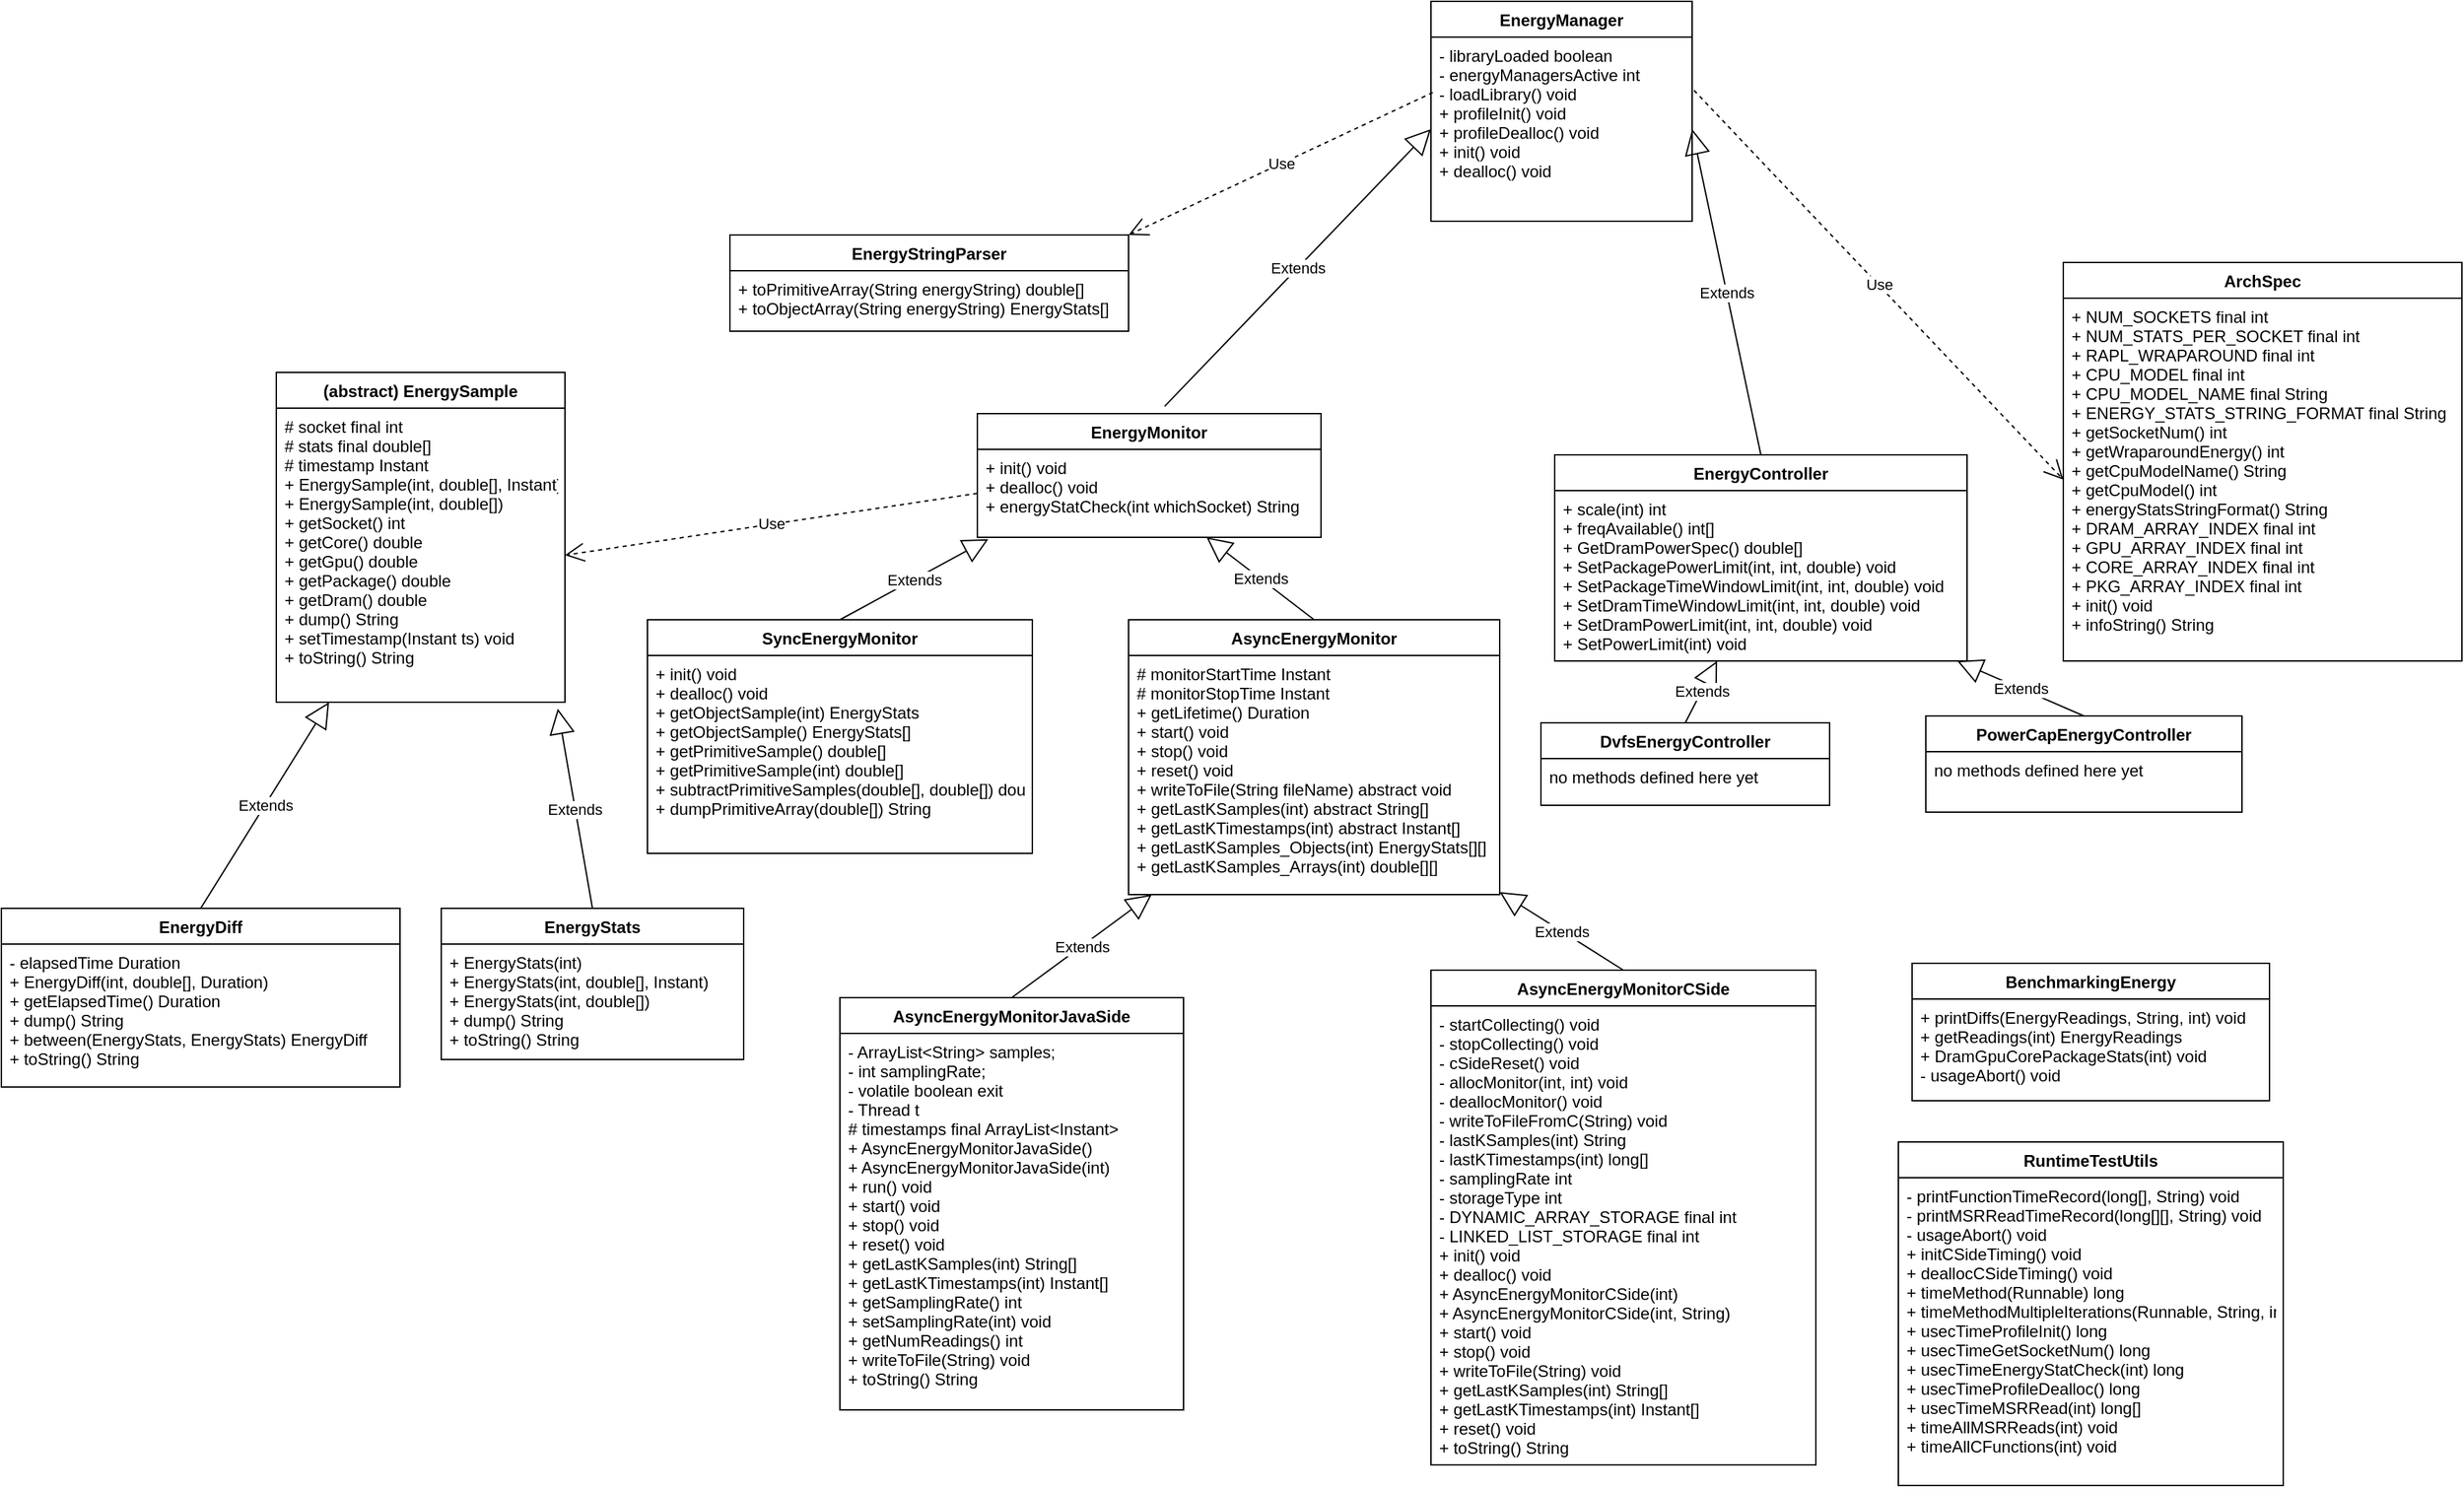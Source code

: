 <mxfile version="13.9.9" type="device"><diagram id="SWYuAJsC5Fxf3kD8A4OY" name="Page-1"><mxGraphModel dx="2267" dy="2472" grid="1" gridSize="10" guides="1" tooltips="1" connect="1" arrows="1" fold="1" page="1" pageScale="1" pageWidth="850" pageHeight="1100" math="0" shadow="0"><root><mxCell id="0"/><mxCell id="1" parent="0"/><mxCell id="7kxP93CL7IVJKFnhVBrm-5" value="SyncEnergyMonitor" style="swimlane;fontStyle=1;align=center;verticalAlign=top;childLayout=stackLayout;horizontal=1;startSize=26;horizontalStack=0;resizeParent=1;resizeParentMax=0;resizeLast=0;collapsible=1;marginBottom=0;" vertex="1" parent="1"><mxGeometry x="750" y="390" width="280" height="170" as="geometry"/></mxCell><mxCell id="7kxP93CL7IVJKFnhVBrm-6" value="+ init() void &#10;+ dealloc() void &#10;+ getObjectSample(int) EnergyStats &#10;+ getObjectSample() EnergyStats[] &#10;+ getPrimitiveSample() double[] &#10;+ getPrimitiveSample(int) double[] &#10;+ subtractPrimitiveSamples(double[], double[]) double[] &#10;+ dumpPrimitiveArray(double[]) String &#10; &#10;" style="text;strokeColor=none;fillColor=none;align=left;verticalAlign=top;spacingLeft=4;spacingRight=4;overflow=hidden;rotatable=0;points=[[0,0.5],[1,0.5]];portConstraint=eastwest;direction=west;" vertex="1" parent="7kxP93CL7IVJKFnhVBrm-5"><mxGeometry y="26" width="280" height="144" as="geometry"/></mxCell><mxCell id="7kxP93CL7IVJKFnhVBrm-11" value="RuntimeTestUtils" style="swimlane;fontStyle=1;align=center;verticalAlign=top;childLayout=stackLayout;horizontal=1;startSize=26;horizontalStack=0;resizeParent=1;resizeParentMax=0;resizeLast=0;collapsible=1;marginBottom=0;" vertex="1" parent="1"><mxGeometry x="1660" y="770" width="280" height="250" as="geometry"/></mxCell><mxCell id="7kxP93CL7IVJKFnhVBrm-12" value="- printFunctionTimeRecord(long[], String) void &#10;- printMSRReadTimeRecord(long[][], String) void &#10;- usageAbort() void &#10;+ initCSideTiming() void &#10;+ deallocCSideTiming() void &#10;+ timeMethod(Runnable) long &#10;+ timeMethodMultipleIterations(Runnable, String, int) void &#10;+ usecTimeProfileInit() long &#10;+ usecTimeGetSocketNum() long &#10;+ usecTimeEnergyStatCheck(int) long &#10;+ usecTimeProfileDealloc() long &#10;+ usecTimeMSRRead(int) long[] &#10;+ timeAllMSRReads(int) void &#10;+ timeAllCFunctions(int) void &#10;" style="text;strokeColor=none;fillColor=none;align=left;verticalAlign=top;spacingLeft=4;spacingRight=4;overflow=hidden;rotatable=0;points=[[0,0.5],[1,0.5]];portConstraint=eastwest;direction=west;" vertex="1" parent="7kxP93CL7IVJKFnhVBrm-11"><mxGeometry y="26" width="280" height="224" as="geometry"/></mxCell><mxCell id="7kxP93CL7IVJKFnhVBrm-14" value="PowerCapEnergyController" style="swimlane;fontStyle=1;align=center;verticalAlign=top;childLayout=stackLayout;horizontal=1;startSize=26;horizontalStack=0;resizeParent=1;resizeParentMax=0;resizeLast=0;collapsible=1;marginBottom=0;" vertex="1" parent="1"><mxGeometry x="1680" y="460" width="230" height="70" as="geometry"/></mxCell><mxCell id="7kxP93CL7IVJKFnhVBrm-15" value="no methods defined here yet &#10;" style="text;strokeColor=none;fillColor=none;align=left;verticalAlign=top;spacingLeft=4;spacingRight=4;overflow=hidden;rotatable=0;points=[[0,0.5],[1,0.5]];portConstraint=eastwest;direction=west;" vertex="1" parent="7kxP93CL7IVJKFnhVBrm-14"><mxGeometry y="26" width="230" height="44" as="geometry"/></mxCell><mxCell id="7kxP93CL7IVJKFnhVBrm-16" value="EnergyStringParser" style="swimlane;fontStyle=1;align=center;verticalAlign=top;childLayout=stackLayout;horizontal=1;startSize=26;horizontalStack=0;resizeParent=1;resizeParentMax=0;resizeLast=0;collapsible=1;marginBottom=0;" vertex="1" parent="1"><mxGeometry x="810" y="110" width="290" height="70" as="geometry"/></mxCell><mxCell id="7kxP93CL7IVJKFnhVBrm-17" value="+ toPrimitiveArray(String energyString) double[]&#10;+ toObjectArray(String energyString) EnergyStats[]" style="text;strokeColor=none;fillColor=none;align=left;verticalAlign=top;spacingLeft=4;spacingRight=4;overflow=hidden;rotatable=0;points=[[0,0.5],[1,0.5]];portConstraint=eastwest;direction=west;" vertex="1" parent="7kxP93CL7IVJKFnhVBrm-16"><mxGeometry y="26" width="290" height="44" as="geometry"/></mxCell><mxCell id="7kxP93CL7IVJKFnhVBrm-18" value="EnergyStats" style="swimlane;fontStyle=1;align=center;verticalAlign=top;childLayout=stackLayout;horizontal=1;startSize=26;horizontalStack=0;resizeParent=1;resizeParentMax=0;resizeLast=0;collapsible=1;marginBottom=0;" vertex="1" parent="1"><mxGeometry x="600" y="600" width="220" height="110" as="geometry"/></mxCell><mxCell id="7kxP93CL7IVJKFnhVBrm-19" value="+ EnergyStats(int)&#10;+ EnergyStats(int, double[], Instant)&#10;+ EnergyStats(int, double[])&#10;+ dump() String &#10;+ toString() String" style="text;strokeColor=none;fillColor=none;align=left;verticalAlign=top;spacingLeft=4;spacingRight=4;overflow=hidden;rotatable=0;points=[[0,0.5],[1,0.5]];portConstraint=eastwest;direction=west;" vertex="1" parent="7kxP93CL7IVJKFnhVBrm-18"><mxGeometry y="26" width="220" height="84" as="geometry"/></mxCell><mxCell id="7kxP93CL7IVJKFnhVBrm-20" value="(abstract) EnergySample" style="swimlane;fontStyle=1;align=center;verticalAlign=top;childLayout=stackLayout;horizontal=1;startSize=26;horizontalStack=0;resizeParent=1;resizeParentMax=0;resizeLast=0;collapsible=1;marginBottom=0;" vertex="1" parent="1"><mxGeometry x="480" y="210" width="210" height="240" as="geometry"/></mxCell><mxCell id="7kxP93CL7IVJKFnhVBrm-21" value="# socket final int &#10;# stats final double[]&#10;# timestamp Instant &#10;+ EnergySample(int, double[], Instant) &#10;+ EnergySample(int, double[]) &#10;+ getSocket() int &#10;+ getCore() double &#10;+ getGpu() double &#10;+ getPackage() double &#10;+ getDram() double  &#10;+ dump() String &#10;+ setTimestamp(Instant ts) void &#10;+ toString() String" style="text;strokeColor=none;fillColor=none;align=left;verticalAlign=top;spacingLeft=4;spacingRight=4;overflow=hidden;rotatable=0;points=[[0,0.5],[1,0.5]];portConstraint=eastwest;direction=west;" vertex="1" parent="7kxP93CL7IVJKFnhVBrm-20"><mxGeometry y="26" width="210" height="214" as="geometry"/></mxCell><mxCell id="7kxP93CL7IVJKFnhVBrm-22" value="EnergyMonitor" style="swimlane;fontStyle=1;align=center;verticalAlign=top;childLayout=stackLayout;horizontal=1;startSize=26;horizontalStack=0;resizeParent=1;resizeParentMax=0;resizeLast=0;collapsible=1;marginBottom=0;" vertex="1" parent="1"><mxGeometry x="990" y="240" width="250" height="90" as="geometry"/></mxCell><mxCell id="7kxP93CL7IVJKFnhVBrm-23" value="+ init() void&#10;+ dealloc() void&#10;+ energyStatCheck(int whichSocket) String " style="text;strokeColor=none;fillColor=none;align=left;verticalAlign=top;spacingLeft=4;spacingRight=4;overflow=hidden;rotatable=0;points=[[0,0.5],[1,0.5]];portConstraint=eastwest;direction=west;" vertex="1" parent="7kxP93CL7IVJKFnhVBrm-22"><mxGeometry y="26" width="250" height="64" as="geometry"/></mxCell><mxCell id="7kxP93CL7IVJKFnhVBrm-24" value="EnergyManager" style="swimlane;fontStyle=1;align=center;verticalAlign=top;childLayout=stackLayout;horizontal=1;startSize=26;horizontalStack=0;resizeParent=1;resizeParentMax=0;resizeLast=0;collapsible=1;marginBottom=0;" vertex="1" parent="1"><mxGeometry x="1320" y="-60" width="190" height="160" as="geometry"/></mxCell><mxCell id="7kxP93CL7IVJKFnhVBrm-25" value="- libraryLoaded boolean&#10;- energyManagersActive int &#10;- loadLibrary() void &#10;+ profileInit() void &#10;+ profileDealloc() void &#10;+ init() void &#10;+ dealloc() void " style="text;strokeColor=none;fillColor=none;align=left;verticalAlign=top;spacingLeft=4;spacingRight=4;overflow=hidden;rotatable=0;points=[[0,0.5],[1,0.5]];portConstraint=eastwest;direction=west;" vertex="1" parent="7kxP93CL7IVJKFnhVBrm-24"><mxGeometry y="26" width="190" height="134" as="geometry"/></mxCell><mxCell id="7kxP93CL7IVJKFnhVBrm-26" value="EnergyDiff" style="swimlane;fontStyle=1;align=center;verticalAlign=top;childLayout=stackLayout;horizontal=1;startSize=26;horizontalStack=0;resizeParent=1;resizeParentMax=0;resizeLast=0;collapsible=1;marginBottom=0;" vertex="1" parent="1"><mxGeometry x="280" y="600" width="290" height="130" as="geometry"/></mxCell><mxCell id="7kxP93CL7IVJKFnhVBrm-27" value="- elapsedTime Duration &#10;+ EnergyDiff(int, double[], Duration) &#10;+ getElapsedTime() Duration &#10;+ dump() String &#10;+ between(EnergyStats, EnergyStats) EnergyDiff &#10;+ toString() String " style="text;strokeColor=none;fillColor=none;align=left;verticalAlign=top;spacingLeft=4;spacingRight=4;overflow=hidden;rotatable=0;points=[[0,0.5],[1,0.5]];portConstraint=eastwest;direction=west;" vertex="1" parent="7kxP93CL7IVJKFnhVBrm-26"><mxGeometry y="26" width="290" height="104" as="geometry"/></mxCell><mxCell id="7kxP93CL7IVJKFnhVBrm-28" value="EnergyController" style="swimlane;fontStyle=1;align=center;verticalAlign=top;childLayout=stackLayout;horizontal=1;startSize=26;horizontalStack=0;resizeParent=1;resizeParentMax=0;resizeLast=0;collapsible=1;marginBottom=0;" vertex="1" parent="1"><mxGeometry x="1410" y="270" width="300" height="150" as="geometry"/></mxCell><mxCell id="7kxP93CL7IVJKFnhVBrm-29" value="+ scale(int) int &#10;+ freqAvailable() int[] &#10;+ GetDramPowerSpec() double[] &#10;+ SetPackagePowerLimit(int, int, double) void &#10;+ SetPackageTimeWindowLimit(int, int, double) void &#10;+ SetDramTimeWindowLimit(int, int, double) void &#10;+ SetDramPowerLimit(int, int, double) void &#10;+ SetPowerLimit(int) void &#10;" style="text;strokeColor=none;fillColor=none;align=left;verticalAlign=top;spacingLeft=4;spacingRight=4;overflow=hidden;rotatable=0;points=[[0,0.5],[1,0.5]];portConstraint=eastwest;direction=west;" vertex="1" parent="7kxP93CL7IVJKFnhVBrm-28"><mxGeometry y="26" width="300" height="124" as="geometry"/></mxCell><mxCell id="7kxP93CL7IVJKFnhVBrm-30" value="DvfsEnergyController" style="swimlane;fontStyle=1;align=center;verticalAlign=top;childLayout=stackLayout;horizontal=1;startSize=26;horizontalStack=0;resizeParent=1;resizeParentMax=0;resizeLast=0;collapsible=1;marginBottom=0;" vertex="1" parent="1"><mxGeometry x="1400" y="465" width="210" height="60" as="geometry"/></mxCell><mxCell id="7kxP93CL7IVJKFnhVBrm-31" value="no methods defined here yet" style="text;strokeColor=none;fillColor=none;align=left;verticalAlign=top;spacingLeft=4;spacingRight=4;overflow=hidden;rotatable=0;points=[[0,0.5],[1,0.5]];portConstraint=eastwest;direction=west;" vertex="1" parent="7kxP93CL7IVJKFnhVBrm-30"><mxGeometry y="26" width="210" height="34" as="geometry"/></mxCell><mxCell id="7kxP93CL7IVJKFnhVBrm-32" value="BenchmarkingEnergy" style="swimlane;fontStyle=1;align=center;verticalAlign=top;childLayout=stackLayout;horizontal=1;startSize=26;horizontalStack=0;resizeParent=1;resizeParentMax=0;resizeLast=0;collapsible=1;marginBottom=0;" vertex="1" parent="1"><mxGeometry x="1670" y="640" width="260" height="100" as="geometry"/></mxCell><mxCell id="7kxP93CL7IVJKFnhVBrm-33" value="+ printDiffs(EnergyReadings, String, int) void&#10;+ getReadings(int) EnergyReadings &#10;+ DramGpuCorePackageStats(int) void &#10;- usageAbort() void&#10;" style="text;strokeColor=none;fillColor=none;align=left;verticalAlign=top;spacingLeft=4;spacingRight=4;overflow=hidden;rotatable=0;points=[[0,0.5],[1,0.5]];portConstraint=eastwest;direction=west;" vertex="1" parent="7kxP93CL7IVJKFnhVBrm-32"><mxGeometry y="26" width="260" height="74" as="geometry"/></mxCell><mxCell id="7kxP93CL7IVJKFnhVBrm-34" value="AsyncEnergyMonitorJavaSide" style="swimlane;fontStyle=1;align=center;verticalAlign=top;childLayout=stackLayout;horizontal=1;startSize=26;horizontalStack=0;resizeParent=1;resizeParentMax=0;resizeLast=0;collapsible=1;marginBottom=0;" vertex="1" parent="1"><mxGeometry x="890" y="665" width="250" height="300" as="geometry"/></mxCell><mxCell id="7kxP93CL7IVJKFnhVBrm-35" value="- ArrayList&lt;String&gt; samples;&#10;- int samplingRate;&#10;- volatile boolean exit &#10;- Thread t&#10;# timestamps final ArrayList&lt;Instant&gt; &#10;+ AsyncEnergyMonitorJavaSide()&#10;+ AsyncEnergyMonitorJavaSide(int)&#10;+ run() void &#10;+ start() void &#10;+ stop() void &#10;+ reset() void &#10;+ getLastKSamples(int) String[] &#10;+ getLastKTimestamps(int) Instant[] &#10;+ getSamplingRate() int &#10;+ setSamplingRate(int) void &#10;+ getNumReadings() int &#10;+ writeToFile(String) void &#10;+ toString() String " style="text;strokeColor=none;fillColor=none;align=left;verticalAlign=top;spacingLeft=4;spacingRight=4;overflow=hidden;rotatable=0;points=[[0,0.5],[1,0.5]];portConstraint=eastwest;direction=west;" vertex="1" parent="7kxP93CL7IVJKFnhVBrm-34"><mxGeometry y="26" width="250" height="274" as="geometry"/></mxCell><mxCell id="7kxP93CL7IVJKFnhVBrm-36" value="AsyncEnergyMonitor" style="swimlane;fontStyle=1;align=center;verticalAlign=top;childLayout=stackLayout;horizontal=1;startSize=26;horizontalStack=0;resizeParent=1;resizeParentMax=0;resizeLast=0;collapsible=1;marginBottom=0;" vertex="1" parent="1"><mxGeometry x="1100" y="390" width="270" height="200" as="geometry"/></mxCell><mxCell id="7kxP93CL7IVJKFnhVBrm-37" value="# monitorStartTime Instant &#10;# monitorStopTime Instant  &#10;+ getLifetime() Duration  &#10;+ start() void &#10;+ stop() void &#10;+ reset() void &#10;+ writeToFile(String fileName) abstract void &#10;+ getLastKSamples(int) abstract String[] &#10;+ getLastKTimestamps(int) abstract Instant[] &#10;+ getLastKSamples_Objects(int) EnergyStats[][] &#10;+ getLastKSamples_Arrays(int) double[][]" style="text;strokeColor=none;fillColor=none;align=left;verticalAlign=top;spacingLeft=4;spacingRight=4;overflow=hidden;rotatable=0;points=[[0,0.5],[1,0.5]];portConstraint=eastwest;direction=west;" vertex="1" parent="7kxP93CL7IVJKFnhVBrm-36"><mxGeometry y="26" width="270" height="174" as="geometry"/></mxCell><mxCell id="7kxP93CL7IVJKFnhVBrm-38" value="AsyncEnergyMonitorCSide" style="swimlane;fontStyle=1;align=center;verticalAlign=top;childLayout=stackLayout;horizontal=1;startSize=26;horizontalStack=0;resizeParent=1;resizeParentMax=0;resizeLast=0;collapsible=1;marginBottom=0;" vertex="1" parent="1"><mxGeometry x="1320" y="645" width="280" height="360" as="geometry"/></mxCell><mxCell id="7kxP93CL7IVJKFnhVBrm-39" value="- startCollecting() void &#10;- stopCollecting() void &#10;- cSideReset() void &#10;- allocMonitor(int, int) void &#10;- deallocMonitor() void &#10;- writeToFileFromC(String) void &#10;- lastKSamples(int) String &#10;- lastKTimestamps(int) long[] &#10;- samplingRate int &#10;- storageType int &#10;- DYNAMIC_ARRAY_STORAGE final int &#10;- LINKED_LIST_STORAGE final int &#10;+ init() void &#10;+ dealloc() void &#10;+ AsyncEnergyMonitorCSide(int) &#10;+ AsyncEnergyMonitorCSide(int, String) &#10;+ start() void &#10;+ stop() void &#10;+ writeToFile(String) void &#10;+ getLastKSamples(int) String[] &#10;+ getLastKTimestamps(int) Instant[] &#10;+ reset() void &#10;+ toString() String " style="text;strokeColor=none;fillColor=none;align=left;verticalAlign=top;spacingLeft=4;spacingRight=4;overflow=hidden;rotatable=0;points=[[0,0.5],[1,0.5]];portConstraint=eastwest;direction=west;" vertex="1" parent="7kxP93CL7IVJKFnhVBrm-38"><mxGeometry y="26" width="280" height="334" as="geometry"/></mxCell><mxCell id="7kxP93CL7IVJKFnhVBrm-40" value="ArchSpec" style="swimlane;fontStyle=1;align=center;verticalAlign=top;childLayout=stackLayout;horizontal=1;startSize=26;horizontalStack=0;resizeParent=1;resizeParentMax=0;resizeLast=0;collapsible=1;marginBottom=0;" vertex="1" parent="1"><mxGeometry x="1780" y="130" width="290" height="290" as="geometry"/></mxCell><mxCell id="7kxP93CL7IVJKFnhVBrm-41" value="+ NUM_SOCKETS final int &#10;+ NUM_STATS_PER_SOCKET final int &#10;+ RAPL_WRAPAROUND final int &#10;+ CPU_MODEL final int &#10;+ CPU_MODEL_NAME final String &#10;+ ENERGY_STATS_STRING_FORMAT final String &#10;+ getSocketNum() int &#10;+ getWraparoundEnergy() int &#10;+ getCpuModelName() String &#10;+ getCpuModel() int &#10;+ energyStatsStringFormat() String &#10;+ DRAM_ARRAY_INDEX final int &#10;+ GPU_ARRAY_INDEX final int &#10;+ CORE_ARRAY_INDEX final int &#10;+ PKG_ARRAY_INDEX final int &#10;+ init() void &#10;+ infoString() String " style="text;strokeColor=none;fillColor=none;align=left;verticalAlign=top;spacingLeft=4;spacingRight=4;overflow=hidden;rotatable=0;points=[[0,0.5],[1,0.5]];portConstraint=eastwest;direction=west;" vertex="1" parent="7kxP93CL7IVJKFnhVBrm-40"><mxGeometry y="26" width="290" height="264" as="geometry"/></mxCell><mxCell id="7kxP93CL7IVJKFnhVBrm-42" value="Use" style="endArrow=open;endSize=12;dashed=1;html=1;exitX=-0.007;exitY=0.711;exitDx=0;exitDy=0;entryX=1;entryY=0.5;entryDx=0;entryDy=0;exitPerimeter=0;" edge="1" parent="1" source="7kxP93CL7IVJKFnhVBrm-25" target="7kxP93CL7IVJKFnhVBrm-41"><mxGeometry width="160" relative="1" as="geometry"><mxPoint x="1080" y="330" as="sourcePoint"/><mxPoint x="1240" y="330" as="targetPoint"/></mxGeometry></mxCell><mxCell id="7kxP93CL7IVJKFnhVBrm-43" value="Use" style="endArrow=open;endSize=12;dashed=1;html=1;exitX=0.993;exitY=0.699;exitDx=0;exitDy=0;entryX=1;entryY=0;entryDx=0;entryDy=0;exitPerimeter=0;" edge="1" parent="1" source="7kxP93CL7IVJKFnhVBrm-25" target="7kxP93CL7IVJKFnhVBrm-16"><mxGeometry width="160" relative="1" as="geometry"><mxPoint x="1301.33" y="117.992" as="sourcePoint"/><mxPoint x="1130" y="-10" as="targetPoint"/></mxGeometry></mxCell><mxCell id="7kxP93CL7IVJKFnhVBrm-44" value="Use" style="endArrow=open;endSize=12;dashed=1;html=1;entryX=0;entryY=0.5;entryDx=0;entryDy=0;exitX=1;exitY=0.5;exitDx=0;exitDy=0;" edge="1" parent="1" source="7kxP93CL7IVJKFnhVBrm-23" target="7kxP93CL7IVJKFnhVBrm-21"><mxGeometry width="160" relative="1" as="geometry"><mxPoint x="1300" y="40" as="sourcePoint"/><mxPoint x="1174.194" as="targetPoint"/></mxGeometry></mxCell><mxCell id="7kxP93CL7IVJKFnhVBrm-45" value="Extends" style="endArrow=block;endSize=16;endFill=0;html=1;entryX=1;entryY=0.5;entryDx=0;entryDy=0;exitX=0.545;exitY=-0.059;exitDx=0;exitDy=0;exitPerimeter=0;" edge="1" parent="1" source="7kxP93CL7IVJKFnhVBrm-22" target="7kxP93CL7IVJKFnhVBrm-25"><mxGeometry width="160" relative="1" as="geometry"><mxPoint x="1080" y="420" as="sourcePoint"/><mxPoint x="1240" y="420" as="targetPoint"/></mxGeometry></mxCell><mxCell id="7kxP93CL7IVJKFnhVBrm-46" value="Extends" style="endArrow=block;endSize=16;endFill=0;html=1;exitX=0.5;exitY=0;exitDx=0;exitDy=0;" edge="1" parent="1" source="7kxP93CL7IVJKFnhVBrm-36" target="7kxP93CL7IVJKFnhVBrm-23"><mxGeometry width="160" relative="1" as="geometry"><mxPoint x="1136.25" y="244.69" as="sourcePoint"/><mxPoint x="1300" y="133" as="targetPoint"/></mxGeometry></mxCell><mxCell id="7kxP93CL7IVJKFnhVBrm-47" value="Extends" style="endArrow=block;endSize=16;endFill=0;html=1;exitX=0.5;exitY=0;exitDx=0;exitDy=0;entryX=0.968;entryY=-0.021;entryDx=0;entryDy=0;entryPerimeter=0;" edge="1" parent="1" source="7kxP93CL7IVJKFnhVBrm-5" target="7kxP93CL7IVJKFnhVBrm-23"><mxGeometry width="160" relative="1" as="geometry"><mxPoint x="895" y="370" as="sourcePoint"/><mxPoint x="1240" y="331" as="targetPoint"/></mxGeometry></mxCell><mxCell id="7kxP93CL7IVJKFnhVBrm-48" value="Extends" style="endArrow=block;endSize=16;endFill=0;html=1;entryX=0;entryY=0.5;entryDx=0;entryDy=0;exitX=0.5;exitY=0;exitDx=0;exitDy=0;" edge="1" parent="1" source="7kxP93CL7IVJKFnhVBrm-28" target="7kxP93CL7IVJKFnhVBrm-25"><mxGeometry width="160" relative="1" as="geometry"><mxPoint x="1470" y="221.69" as="sourcePoint"/><mxPoint x="1633.75" y="110" as="targetPoint"/></mxGeometry></mxCell><mxCell id="7kxP93CL7IVJKFnhVBrm-49" value="Extends" style="endArrow=block;endSize=16;endFill=0;html=1;exitX=0.5;exitY=0;exitDx=0;exitDy=0;" edge="1" parent="1" source="7kxP93CL7IVJKFnhVBrm-38" target="7kxP93CL7IVJKFnhVBrm-37"><mxGeometry width="160" relative="1" as="geometry"><mxPoint x="1320" y="370" as="sourcePoint"/><mxPoint x="1250" y="341" as="targetPoint"/></mxGeometry></mxCell><mxCell id="7kxP93CL7IVJKFnhVBrm-50" value="Extends" style="endArrow=block;endSize=16;endFill=0;html=1;exitX=0.5;exitY=0;exitDx=0;exitDy=0;" edge="1" parent="1" source="7kxP93CL7IVJKFnhVBrm-34" target="7kxP93CL7IVJKFnhVBrm-37"><mxGeometry width="160" relative="1" as="geometry"><mxPoint x="651.43" y="590" as="sourcePoint"/><mxPoint x="580.001" y="530" as="targetPoint"/></mxGeometry></mxCell><mxCell id="7kxP93CL7IVJKFnhVBrm-51" value="Extends" style="endArrow=block;endSize=16;endFill=0;html=1;exitX=0.5;exitY=0;exitDx=0;exitDy=0;" edge="1" parent="1" source="7kxP93CL7IVJKFnhVBrm-30" target="7kxP93CL7IVJKFnhVBrm-29"><mxGeometry width="160" relative="1" as="geometry"><mxPoint x="1640" y="670" as="sourcePoint"/><mxPoint x="1250" y="341" as="targetPoint"/></mxGeometry></mxCell><mxCell id="7kxP93CL7IVJKFnhVBrm-52" value="Extends" style="endArrow=block;endSize=16;endFill=0;html=1;exitX=0.5;exitY=0;exitDx=0;exitDy=0;" edge="1" parent="1" source="7kxP93CL7IVJKFnhVBrm-14" target="7kxP93CL7IVJKFnhVBrm-29"><mxGeometry width="160" relative="1" as="geometry"><mxPoint x="1685" y="435" as="sourcePoint"/><mxPoint x="1720.748" y="390" as="targetPoint"/></mxGeometry></mxCell><mxCell id="7kxP93CL7IVJKFnhVBrm-53" value="Extends" style="endArrow=block;endSize=16;endFill=0;html=1;exitX=0.5;exitY=0;exitDx=0;exitDy=0;" edge="1" parent="1" source="7kxP93CL7IVJKFnhVBrm-26" target="7kxP93CL7IVJKFnhVBrm-21"><mxGeometry width="160" relative="1" as="geometry"><mxPoint x="470" y="550" as="sourcePoint"/><mxPoint x="776.633" y="570" as="targetPoint"/></mxGeometry></mxCell><mxCell id="7kxP93CL7IVJKFnhVBrm-54" value="Extends" style="endArrow=block;endSize=16;endFill=0;html=1;exitX=0.5;exitY=0;exitDx=0;exitDy=0;entryX=0.025;entryY=-0.022;entryDx=0;entryDy=0;entryPerimeter=0;" edge="1" parent="1" source="7kxP93CL7IVJKFnhVBrm-18" target="7kxP93CL7IVJKFnhVBrm-21"><mxGeometry width="160" relative="1" as="geometry"><mxPoint x="325" y="250" as="sourcePoint"/><mxPoint x="392.232" y="180" as="targetPoint"/></mxGeometry></mxCell></root></mxGraphModel></diagram></mxfile>